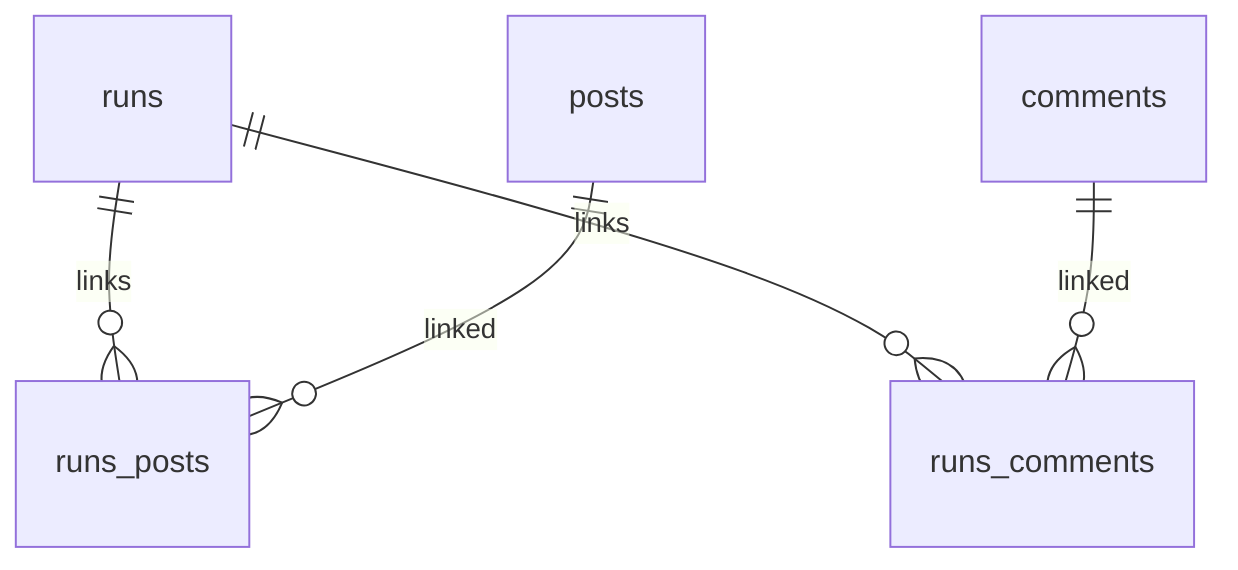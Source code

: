 erDiagram
  runs ||--o{ runs_posts : links
  runs ||--o{ runs_comments : links
  posts ||--o{ runs_posts : linked
  comments ||--o{ runs_comments : linked